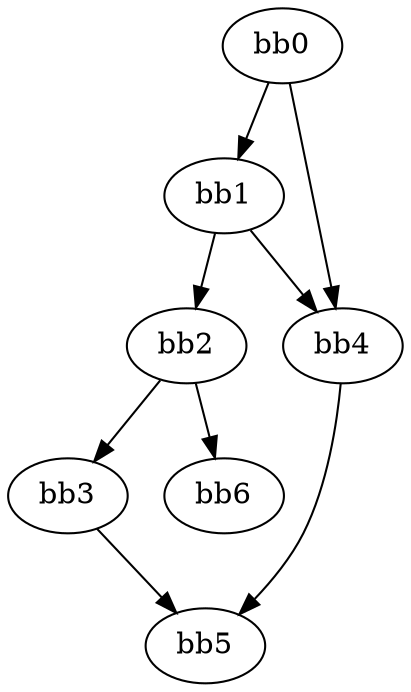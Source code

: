 digraph {
    0 [ label = "bb0\l" ]
    1 [ label = "bb1\l" ]
    2 [ label = "bb2\l" ]
    3 [ label = "bb3\l" ]
    4 [ label = "bb4\l" ]
    5 [ label = "bb5\l" ]
    6 [ label = "bb6\l" ]
    0 -> 1 [ ]
    0 -> 4 [ ]
    1 -> 2 [ ]
    1 -> 4 [ ]
    2 -> 3 [ ]
    2 -> 6 [ ]
    3 -> 5 [ ]
    4 -> 5 [ ]
}


